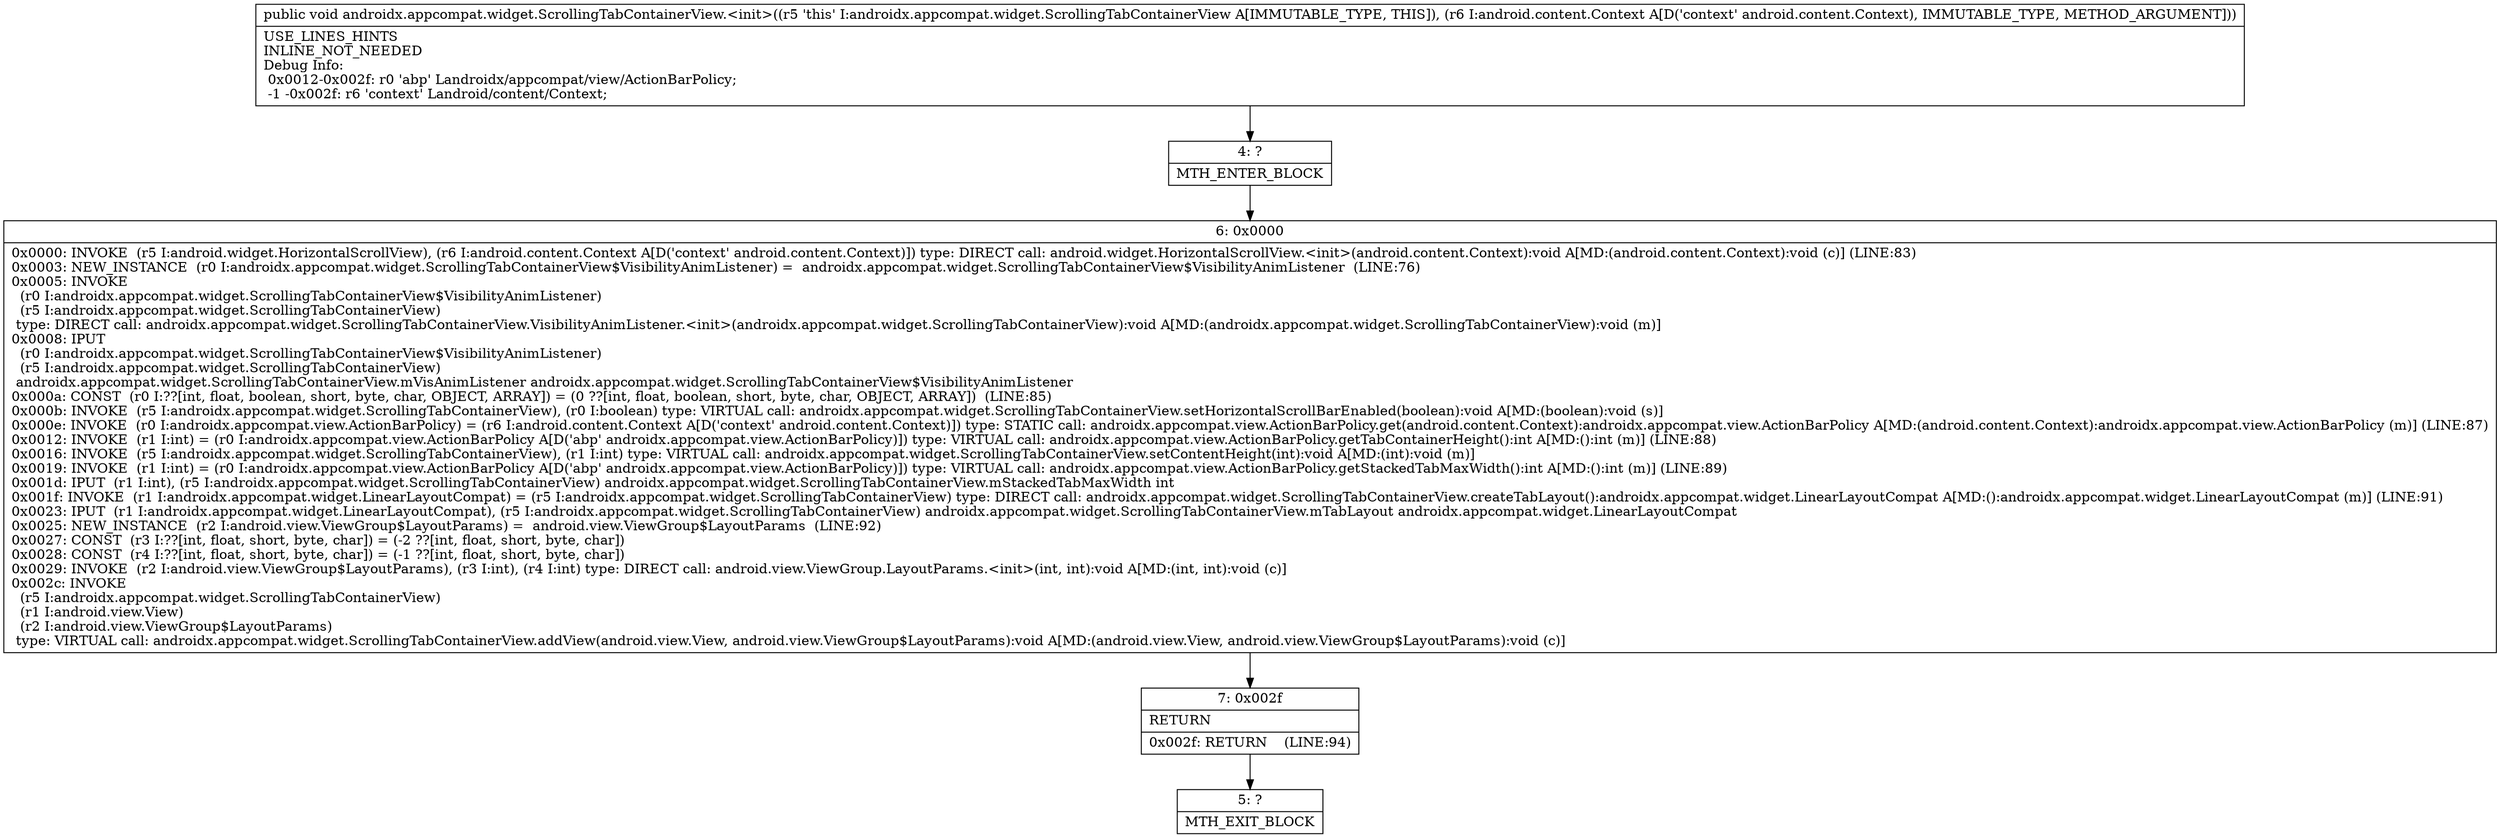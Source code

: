 digraph "CFG forandroidx.appcompat.widget.ScrollingTabContainerView.\<init\>(Landroid\/content\/Context;)V" {
Node_4 [shape=record,label="{4\:\ ?|MTH_ENTER_BLOCK\l}"];
Node_6 [shape=record,label="{6\:\ 0x0000|0x0000: INVOKE  (r5 I:android.widget.HorizontalScrollView), (r6 I:android.content.Context A[D('context' android.content.Context)]) type: DIRECT call: android.widget.HorizontalScrollView.\<init\>(android.content.Context):void A[MD:(android.content.Context):void (c)] (LINE:83)\l0x0003: NEW_INSTANCE  (r0 I:androidx.appcompat.widget.ScrollingTabContainerView$VisibilityAnimListener) =  androidx.appcompat.widget.ScrollingTabContainerView$VisibilityAnimListener  (LINE:76)\l0x0005: INVOKE  \l  (r0 I:androidx.appcompat.widget.ScrollingTabContainerView$VisibilityAnimListener)\l  (r5 I:androidx.appcompat.widget.ScrollingTabContainerView)\l type: DIRECT call: androidx.appcompat.widget.ScrollingTabContainerView.VisibilityAnimListener.\<init\>(androidx.appcompat.widget.ScrollingTabContainerView):void A[MD:(androidx.appcompat.widget.ScrollingTabContainerView):void (m)]\l0x0008: IPUT  \l  (r0 I:androidx.appcompat.widget.ScrollingTabContainerView$VisibilityAnimListener)\l  (r5 I:androidx.appcompat.widget.ScrollingTabContainerView)\l androidx.appcompat.widget.ScrollingTabContainerView.mVisAnimListener androidx.appcompat.widget.ScrollingTabContainerView$VisibilityAnimListener \l0x000a: CONST  (r0 I:??[int, float, boolean, short, byte, char, OBJECT, ARRAY]) = (0 ??[int, float, boolean, short, byte, char, OBJECT, ARRAY])  (LINE:85)\l0x000b: INVOKE  (r5 I:androidx.appcompat.widget.ScrollingTabContainerView), (r0 I:boolean) type: VIRTUAL call: androidx.appcompat.widget.ScrollingTabContainerView.setHorizontalScrollBarEnabled(boolean):void A[MD:(boolean):void (s)]\l0x000e: INVOKE  (r0 I:androidx.appcompat.view.ActionBarPolicy) = (r6 I:android.content.Context A[D('context' android.content.Context)]) type: STATIC call: androidx.appcompat.view.ActionBarPolicy.get(android.content.Context):androidx.appcompat.view.ActionBarPolicy A[MD:(android.content.Context):androidx.appcompat.view.ActionBarPolicy (m)] (LINE:87)\l0x0012: INVOKE  (r1 I:int) = (r0 I:androidx.appcompat.view.ActionBarPolicy A[D('abp' androidx.appcompat.view.ActionBarPolicy)]) type: VIRTUAL call: androidx.appcompat.view.ActionBarPolicy.getTabContainerHeight():int A[MD:():int (m)] (LINE:88)\l0x0016: INVOKE  (r5 I:androidx.appcompat.widget.ScrollingTabContainerView), (r1 I:int) type: VIRTUAL call: androidx.appcompat.widget.ScrollingTabContainerView.setContentHeight(int):void A[MD:(int):void (m)]\l0x0019: INVOKE  (r1 I:int) = (r0 I:androidx.appcompat.view.ActionBarPolicy A[D('abp' androidx.appcompat.view.ActionBarPolicy)]) type: VIRTUAL call: androidx.appcompat.view.ActionBarPolicy.getStackedTabMaxWidth():int A[MD:():int (m)] (LINE:89)\l0x001d: IPUT  (r1 I:int), (r5 I:androidx.appcompat.widget.ScrollingTabContainerView) androidx.appcompat.widget.ScrollingTabContainerView.mStackedTabMaxWidth int \l0x001f: INVOKE  (r1 I:androidx.appcompat.widget.LinearLayoutCompat) = (r5 I:androidx.appcompat.widget.ScrollingTabContainerView) type: DIRECT call: androidx.appcompat.widget.ScrollingTabContainerView.createTabLayout():androidx.appcompat.widget.LinearLayoutCompat A[MD:():androidx.appcompat.widget.LinearLayoutCompat (m)] (LINE:91)\l0x0023: IPUT  (r1 I:androidx.appcompat.widget.LinearLayoutCompat), (r5 I:androidx.appcompat.widget.ScrollingTabContainerView) androidx.appcompat.widget.ScrollingTabContainerView.mTabLayout androidx.appcompat.widget.LinearLayoutCompat \l0x0025: NEW_INSTANCE  (r2 I:android.view.ViewGroup$LayoutParams) =  android.view.ViewGroup$LayoutParams  (LINE:92)\l0x0027: CONST  (r3 I:??[int, float, short, byte, char]) = (\-2 ??[int, float, short, byte, char]) \l0x0028: CONST  (r4 I:??[int, float, short, byte, char]) = (\-1 ??[int, float, short, byte, char]) \l0x0029: INVOKE  (r2 I:android.view.ViewGroup$LayoutParams), (r3 I:int), (r4 I:int) type: DIRECT call: android.view.ViewGroup.LayoutParams.\<init\>(int, int):void A[MD:(int, int):void (c)]\l0x002c: INVOKE  \l  (r5 I:androidx.appcompat.widget.ScrollingTabContainerView)\l  (r1 I:android.view.View)\l  (r2 I:android.view.ViewGroup$LayoutParams)\l type: VIRTUAL call: androidx.appcompat.widget.ScrollingTabContainerView.addView(android.view.View, android.view.ViewGroup$LayoutParams):void A[MD:(android.view.View, android.view.ViewGroup$LayoutParams):void (c)]\l}"];
Node_7 [shape=record,label="{7\:\ 0x002f|RETURN\l|0x002f: RETURN    (LINE:94)\l}"];
Node_5 [shape=record,label="{5\:\ ?|MTH_EXIT_BLOCK\l}"];
MethodNode[shape=record,label="{public void androidx.appcompat.widget.ScrollingTabContainerView.\<init\>((r5 'this' I:androidx.appcompat.widget.ScrollingTabContainerView A[IMMUTABLE_TYPE, THIS]), (r6 I:android.content.Context A[D('context' android.content.Context), IMMUTABLE_TYPE, METHOD_ARGUMENT]))  | USE_LINES_HINTS\lINLINE_NOT_NEEDED\lDebug Info:\l  0x0012\-0x002f: r0 'abp' Landroidx\/appcompat\/view\/ActionBarPolicy;\l  \-1 \-0x002f: r6 'context' Landroid\/content\/Context;\l}"];
MethodNode -> Node_4;Node_4 -> Node_6;
Node_6 -> Node_7;
Node_7 -> Node_5;
}

